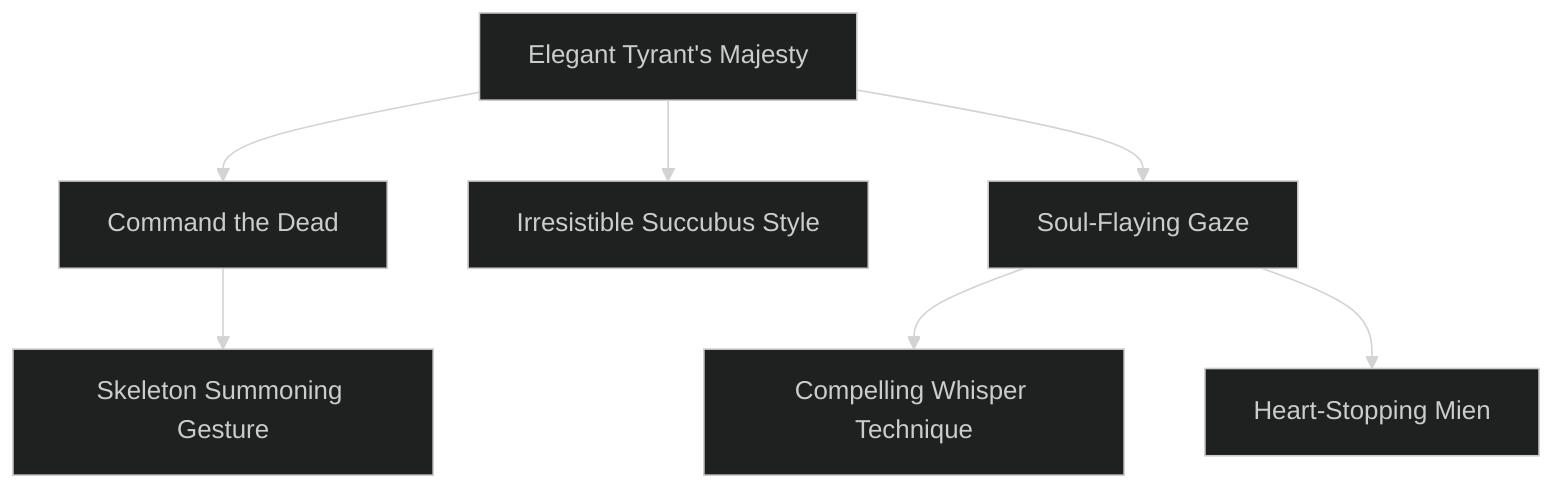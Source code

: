 ---
config:
  theme: dark
---
flowchart TD

    elegant_tyrants_majesty[Elegant Tyrant's Majesty]
    click elegant_tyrants_majesty callback "
        Elegant Tyrant's Majesty<br>
        <br>
        Cost: 6 motes<br>
        Duration: One hour<br>
        Type: Simple<br>
        Minimum Presence: 3<br>
        Minimum Essence: 2<br>
        Prerequisite Charms: None<br>
        <br>
        An Abyssal using this Charm radiates terrible allure. His
        words resound with unholy power and conviction, while his
        every gesture bespeaks grace and nobility. The Exalt’s player
        adds a number of dice equal to his character’s permanent
        Essence to all Presence, Socialize and Bureaucracy rolls
        involving one-on-one interaction. This bonus also applies to
        all intimidation attempts, regardless of the number of onlook-
        ers present. Note that this Charm engenders respect and fear
        — it does not win friends or make the Exalt more likeable.
        "

    command_the_dead[Command the Dead]
    elegant_tyrants_majesty --> command_the_dead
    click command_the_dead callback "
        Command the Dead<br>
        <br>
        Cost: 5/10 motes, 1 Willpower + 1/3 motes per additional target<br>
        Duration: One day<br>
        Type: Simple<br>
        Minimum Presence: 3<br>
        Minimum Essence: 2<br>
        Prerequisite Charms: Elegant Tyrant’s Majesty<br>
        <br>
        An Abyssal using this Charm may issue orders to the
        dead and demand their obedience. If targeting mindless
        undead or hungry ghosts, the cost of the Charm is 5 motes,
        plus 1 mote for every additional target beyond the first.
        Actual ghosts require 10 motes, plus 3 motes per additional
        target, and the Exalt must have a permanent Essence of 3
        or higher to control such beings.<br>
        The Exalt’s player rolls Manipulation + Presence against
        a difficulty of the target’s permanent Essence. If targeting
        multiple beings, use the highest Essence rating in the group.
        The amount of control the character has depends on the
        number of successes rolled. One success is sufficient to bark
        simple harmless commands that do not violate the target’s
        Nature (“Back off!” for example). With three successes, the
        target must completely obey the Exalt, although sentient
        targets may ignore commands that would cause them physical
        harm. With five successes, the target does anything the
        Exalt commands for the duration of the Charm.<br>
        Keep in mind that the walking dead aren’t the brightest
        creatures and have difficulty comprehending anything
        more complicated than a simple sentence. While more
        intelligent, ghosts are similarly limited by language. The
        dead cannot obey instructions they do not understand,
        regardless of their degree of obedience. Ensorcelled targets
        never attack their master, however — at least, not until
        they regain their own free will.<br>
        An Abyssal may also use Command the Dead to usurp
        control of walking dead and ghosts from other necromancers.
        This follows the same rules, except that the difficulty
        is the Essence rating of the targets’ current master. Characters
        cannot usurp control from necromancers with a
        higher permanent Essence than their own.
        "

    skeleton_summoning_gesture[Skeleton Summoning Gesture]
    command_the_dead --> skeleton_summoning_gesture
    click skeleton_summoning_gesture callback "
        Skeleton Summoning Gesture<br>
        <br>
        Cost: 5 motes, 1 Willpower<br>
        Duration: Instant<br>
        Type: Simple<br>
        Minimum Presence: 3<br>
        Minimum Essence: 3<br>
        Prerequisite Charms: Command the Dead<br>
        <br>
        The Abyssal channels a burst of Essence into the
        ground beneath her feet. If a largely whole skeleton is in
        the vicinity, it claws its way out of the ground and
        emerges at the beginning of the next turn. Skeletons
        raised with this Charm obey their maker to the best of
        their limited intelligence and have the same statistics as
        common zombies (see Exalted, p. 298). These monsters
        are always extras.
        "

    irresistible_succubus_style[Irresistible Succubus Style]
    elegant_tyrants_majesty --> irresistible_succubus_style
    click irresistible_succubus_style callback "
        Irresistible Succubus Style<br>
        <br>
        Cost: 8 motes<br>
        Duration: One scene<br>
        Type: Simple<br>
        Minimum Presence: 5<br>
        Minimum Essence: 3<br>
        Prerequisite Charms: Elegant Tyrant’s Majesty<br>
        <br>
        Irresistible Succubus Style heightens an Abyssal’s
        cold beauty, transforming her visage to match her idealized
        form. Deathknights using this Charm are alabaster angels
        or onyx goddesses, achingly beautiful apparitions with
        flawless skin and ruby lips. A character adds her permanent
        Essence to her Appearance rating as long as she remains
        enchanted. This metamorphosis is no illusion, however,
        but an ideal brought to life with Essence. As such, the
        character’s altered beauty cannot be pierced by magic that
        detects glamour or illusions.<br>
        In addition to augmenting her beauty, this Charm
        also causes the Abyssal to exude an aura of seduction.
        Players of characters who behold the Exalt or interact with
        her must make a successful Temperance roll. If the roll
        fails, the characters find the Abyssal overwhelmingly
        desirable regardless of their normal sexual preference.
        They will not harm the Exalt and are likely to behave
        irrationally in an attempt to impress her. If the Exalt
        actually wishes to seduce a smitten character, she may do
        so without a roll.<br>
        This aura has no effect on beings with an Essence
        rating higher than the Exalt invoking the Charm, nor does
        it affect the Fair Folk. Similarly, this aura has no effect on
        characters engaged in combat or who otherwise believe
        the Abyssal means them harm. Overtly hostile acts on the
        part of the Exalt may render a particular subject immune
        but do not prevent this Charm from enthralling others.
        "

    soul_flaying_gaze[Soul-Flaying Gaze]
    elegant_tyrants_majesty --> soul_flaying_gaze
    click soul_flaying_gaze callback "
        Soul-Flaying Gaze<br>
        <br>
        Cost: 8 motes, 1 Willpower<br>
        Duration: One turn<br>
        Type: Simple<br>
        Minimum Presence: 4<br>
        Minimum Essence: 3<br>
        Prerequisite Charms: Elegant Tyrant’s Majesty<br>
        <br>
        By staring intently at a target, an Abyssal with this
        Charm can sap that victim’s will and subjugate her spirit.
        The target must be within five yards and must be able to see
        the Exalt when Soul-Flaying Gaze is invoked. If these
        conditions are met, the target finds her vision drawn to the
        deathknight’s own eyes.<br>
        As their gazes connect, the Abyssal’s player rolls
        Manipulation + Presence in a resisted roll against the
        target’s Willpower. If the Exalt wins, the target is immediately
        entranced and can take no further actions that turn.
        Additionally, the victim loses a number of points of
        Willpower equal to the Abyssal’s permanent Essence.<br>
        If the target wins, the Charm has no effect. A
        character who loses all Willpower from this Charm
        become highly suggestible to the Abyssal. Although she
        cannot be ordered to do anything to harm herself or
        others (unless naturally predisposed to do so), such a
        hapless individual otherwise obeys the Exalt for the rest
        of the scene. This control shatters immediately if the
        victim suffers actual damage, although she must regain
        lost Willpower normally.
        "

    compelling_whisper_technique[Compelling Whisper Technique]
    soul_flaying_gaze --> compelling_whisper_technique
    click compelling_whisper_technique callback "
        Compelling Whisper Technique<br>
        <br>
        Cost: 10 motes, 1 Willpower<br>
        Duration: Special<br>
        Type: Simple<br>
        Minimum Presence: 5<br>
        Minimum Essence: 3<br>
        Prerequisite Charms: Soul-Flaying Gaze<br>
        <br>
        Layering his speech with a haunting chorus of voices,
        the Abyssal may implant hidden commands in a target’s
        psyche. Roll the character’s Manipulation + Presence in a
        resisted contest against the target’s Willpower. If the target
        wins, she immediately knows what the Exalt attempted to
        do and the precise conditions of the suggestion. If the Exalt
        wins, however, he may issue one order.<br>
        This instruction can be as simple or complicated as
        desired, but the intended task cannot take longer than the
        Abyssal’s Essence rating in turns. The suggestion remains
        until its conditions are met or a number of days equal to the
        Manipulation of the Exalt have passed. During this time,
        the target has no conscious recollection of her orders. Even
        after the target carries out her instructions, she does not
        recall the act unless specified to do so. Even if she remembers
        her actions, she does not connect them with a hypnotic
        suggestion unless she has other reason to believe such
        tampering occurred. This Charm cannot make characters
        hurt themselves or others unless they are already strongly
        predisposed to do so.
        "

    heart_stopping_mien[Heart-Stopping Mien]
    soul_flaying_gaze --> heart_stopping_mien
    click heart_stopping_mien callback "
        Heart-Stopping Mien<br>
        <br>
        Cost: 10 motes, 1 Willpower<br>
        Duration: One scene<br>
        Type: Simple<br>
        Minimum Presence: 5<br>
        Minimum Essence: 3<br>
        Prerequisite Charms: Soul-Flaying Gaze<br>
        <br>
        An Abyssal with this Charm blazes with unholy
        power and radiates unimaginable soul-chilling horror,
        causing his anima to flare as if he had spent 15 motes of
        Peripheral Essence. While Heart-Stopping Mien is in
        effect, a successful reflexive Valor roll is required each turn
        to attack the character or to voluntarily approach within
        two yards of him. If an aggressor fails, she suffers unsoakable
        lethal damage equal to the Abyssal’s Essence rating. Characters
        that suffer more damage in this fashion than their
        Stamina spend the rest of the turn writhing in agony and
        lose their action.<br>
        Injuries inflicted by this Charm typically manifest as
        heart attacks or strokes, although more exotic torments are
        not unheard of. Magical beings (including other Exalts) do
        not suffer this damage but, instead, cannot attack the
        deathknight on a turn that their players fail a Valor roll.
        Those who can attack the Abyssal do so at a die penalty
        equal to the deathknight’s permanent Essence. This Charm
        is not compatible with the Dusk Caste anima power.
        "